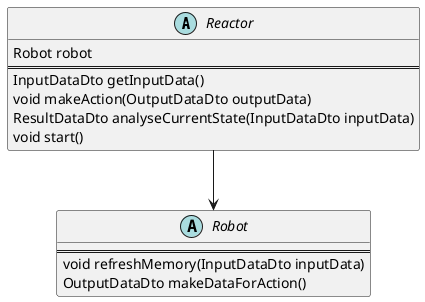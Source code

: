 @startuml

abstract class Reactor {
    Robot robot
    ==
    InputDataDto getInputData()
    void makeAction(OutputDataDto outputData)
    ResultDataDto analyseCurrentState(InputDataDto inputData)
    void start()
}

abstract class Robot{
    ==
    void refreshMemory(InputDataDto inputData)   
    OutputDataDto makeDataForAction()
}

Reactor --> Robot

@enduml
